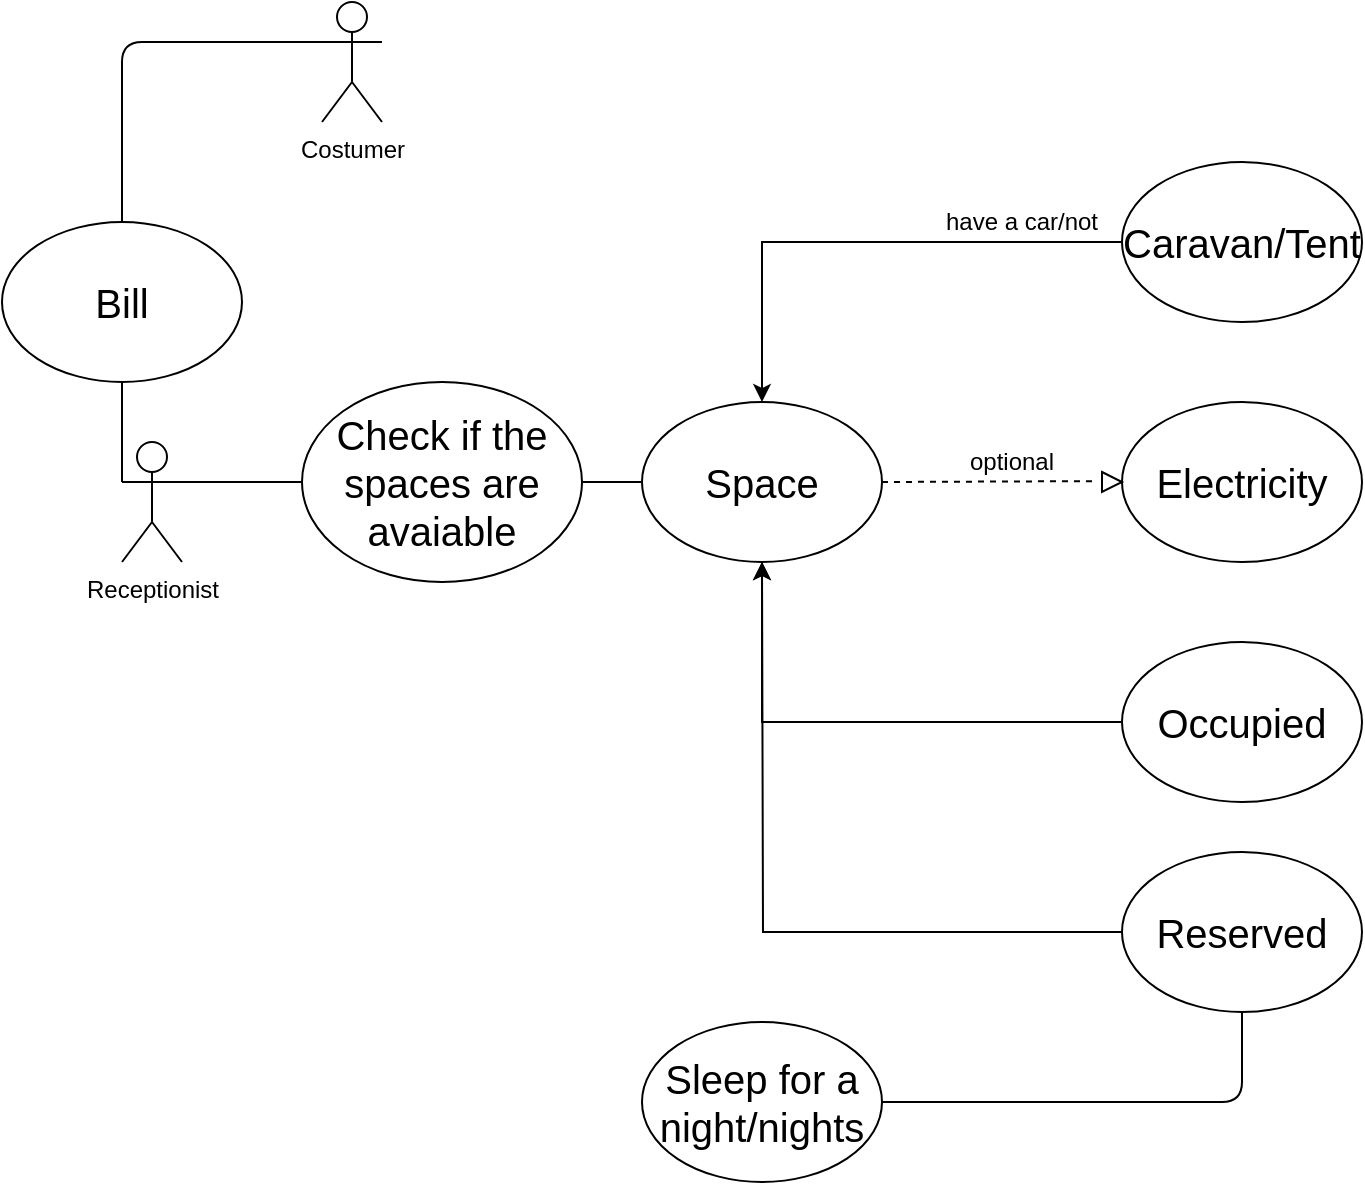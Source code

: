 <mxfile version="13.7.7" type="github">
  <diagram id="mafe23Yj3McOGW2DAxR-" name="Page-1">
    <mxGraphModel dx="942" dy="614" grid="1" gridSize="10" guides="1" tooltips="1" connect="1" arrows="1" fold="1" page="1" pageScale="1" pageWidth="827" pageHeight="1169" math="0" shadow="0">
      <root>
        <mxCell id="0" />
        <mxCell id="1" parent="0" />
        <mxCell id="kQBJ1OaCG2fp5BgfOdMg-2" value="Receptionist" style="shape=umlActor;verticalLabelPosition=bottom;verticalAlign=top;html=1;outlineConnect=0;" parent="1" vertex="1">
          <mxGeometry x="120" y="340" width="30" height="60" as="geometry" />
        </mxCell>
        <mxCell id="kQBJ1OaCG2fp5BgfOdMg-4" value="Costumer" style="shape=umlActor;verticalLabelPosition=bottom;verticalAlign=top;html=1;outlineConnect=0;" parent="1" vertex="1">
          <mxGeometry x="220" y="120" width="30" height="60" as="geometry" />
        </mxCell>
        <mxCell id="kQBJ1OaCG2fp5BgfOdMg-8" value="&lt;font style=&quot;font-size: 20px&quot;&gt;Electricity&lt;/font&gt;" style="ellipse;whiteSpace=wrap;html=1;" parent="1" vertex="1">
          <mxGeometry x="620" y="320" width="120" height="80" as="geometry" />
        </mxCell>
        <mxCell id="kQBJ1OaCG2fp5BgfOdMg-11" value="have a car/not" style="text;html=1;strokeColor=none;fillColor=none;align=center;verticalAlign=middle;whiteSpace=wrap;rounded=0;" parent="1" vertex="1">
          <mxGeometry x="520" y="220" width="100" height="20" as="geometry" />
        </mxCell>
        <mxCell id="kQBJ1OaCG2fp5BgfOdMg-14" value="Space" style="ellipse;whiteSpace=wrap;html=1;fontSize=20;" parent="1" vertex="1">
          <mxGeometry x="380" y="320" width="120" height="80" as="geometry" />
        </mxCell>
        <mxCell id="kQBJ1OaCG2fp5BgfOdMg-37" value="Check if the spaces are avaiable" style="ellipse;whiteSpace=wrap;html=1;fontSize=20;" parent="1" vertex="1">
          <mxGeometry x="210" y="310" width="140" height="100" as="geometry" />
        </mxCell>
        <mxCell id="kQBJ1OaCG2fp5BgfOdMg-38" value="" style="endArrow=none;html=1;fontSize=20;exitX=1;exitY=0.5;exitDx=0;exitDy=0;entryX=0;entryY=0.5;entryDx=0;entryDy=0;" parent="1" source="kQBJ1OaCG2fp5BgfOdMg-37" target="kQBJ1OaCG2fp5BgfOdMg-14" edge="1">
          <mxGeometry width="50" height="50" relative="1" as="geometry">
            <mxPoint x="390" y="490" as="sourcePoint" />
            <mxPoint x="440" y="440" as="targetPoint" />
          </mxGeometry>
        </mxCell>
        <mxCell id="kQBJ1OaCG2fp5BgfOdMg-39" value="" style="endArrow=none;html=1;fontSize=20;exitX=0;exitY=0.5;exitDx=0;exitDy=0;entryX=1;entryY=0.333;entryDx=0;entryDy=0;entryPerimeter=0;" parent="1" source="kQBJ1OaCG2fp5BgfOdMg-37" target="kQBJ1OaCG2fp5BgfOdMg-2" edge="1">
          <mxGeometry width="50" height="50" relative="1" as="geometry">
            <mxPoint x="180" y="390" as="sourcePoint" />
            <mxPoint x="230" y="340" as="targetPoint" />
          </mxGeometry>
        </mxCell>
        <mxCell id="oQ_AF5U_2fdVhPuEp95X-6" style="edgeStyle=orthogonalEdgeStyle;rounded=0;orthogonalLoop=1;jettySize=auto;html=1;entryX=0.5;entryY=1;entryDx=0;entryDy=0;" edge="1" parent="1" source="oQ_AF5U_2fdVhPuEp95X-2" target="kQBJ1OaCG2fp5BgfOdMg-14">
          <mxGeometry relative="1" as="geometry">
            <mxPoint x="500" y="580" as="targetPoint" />
            <Array as="points">
              <mxPoint x="440" y="480" />
            </Array>
          </mxGeometry>
        </mxCell>
        <mxCell id="oQ_AF5U_2fdVhPuEp95X-2" value="&lt;font style=&quot;font-size: 20px&quot;&gt;Occupied&lt;/font&gt;" style="ellipse;whiteSpace=wrap;html=1;" vertex="1" parent="1">
          <mxGeometry x="620" y="440" width="120" height="80" as="geometry" />
        </mxCell>
        <mxCell id="oQ_AF5U_2fdVhPuEp95X-17" style="edgeStyle=orthogonalEdgeStyle;rounded=0;orthogonalLoop=1;jettySize=auto;html=1;" edge="1" parent="1" source="oQ_AF5U_2fdVhPuEp95X-3">
          <mxGeometry relative="1" as="geometry">
            <mxPoint x="440" y="400" as="targetPoint" />
          </mxGeometry>
        </mxCell>
        <mxCell id="oQ_AF5U_2fdVhPuEp95X-3" value="&lt;font style=&quot;font-size: 20px&quot;&gt;Reserved&lt;/font&gt;" style="ellipse;whiteSpace=wrap;html=1;" vertex="1" parent="1">
          <mxGeometry x="620" y="545" width="120" height="80" as="geometry" />
        </mxCell>
        <mxCell id="oQ_AF5U_2fdVhPuEp95X-4" value="optional" style="text;html=1;strokeColor=none;fillColor=none;align=center;verticalAlign=middle;whiteSpace=wrap;rounded=0;" vertex="1" parent="1">
          <mxGeometry x="520" y="340" width="90" height="20" as="geometry" />
        </mxCell>
        <mxCell id="oQ_AF5U_2fdVhPuEp95X-7" value="&lt;font style=&quot;font-size: 20px&quot;&gt;Sleep for a night/nights&lt;/font&gt;" style="ellipse;whiteSpace=wrap;html=1;" vertex="1" parent="1">
          <mxGeometry x="380" y="630" width="120" height="80" as="geometry" />
        </mxCell>
        <mxCell id="oQ_AF5U_2fdVhPuEp95X-9" value="" style="endArrow=none;html=1;exitX=1;exitY=0.5;exitDx=0;exitDy=0;entryX=0.5;entryY=1;entryDx=0;entryDy=0;" edge="1" parent="1" source="oQ_AF5U_2fdVhPuEp95X-7" target="oQ_AF5U_2fdVhPuEp95X-3">
          <mxGeometry width="50" height="50" relative="1" as="geometry">
            <mxPoint x="680" y="720" as="sourcePoint" />
            <mxPoint x="680" y="680" as="targetPoint" />
            <Array as="points">
              <mxPoint x="680" y="670" />
            </Array>
          </mxGeometry>
        </mxCell>
        <mxCell id="oQ_AF5U_2fdVhPuEp95X-11" style="edgeStyle=orthogonalEdgeStyle;rounded=0;orthogonalLoop=1;jettySize=auto;html=1;entryX=0.5;entryY=0;entryDx=0;entryDy=0;" edge="1" parent="1" source="oQ_AF5U_2fdVhPuEp95X-10" target="kQBJ1OaCG2fp5BgfOdMg-14">
          <mxGeometry relative="1" as="geometry">
            <Array as="points">
              <mxPoint x="440" y="240" />
            </Array>
          </mxGeometry>
        </mxCell>
        <mxCell id="oQ_AF5U_2fdVhPuEp95X-10" value="&lt;font style=&quot;font-size: 20px&quot;&gt;Caravan/Tent&lt;/font&gt;" style="ellipse;whiteSpace=wrap;html=1;" vertex="1" parent="1">
          <mxGeometry x="620" y="200" width="120" height="80" as="geometry" />
        </mxCell>
        <mxCell id="oQ_AF5U_2fdVhPuEp95X-13" value="" style="endArrow=none;dashed=1;html=1;exitX=1;exitY=0.5;exitDx=0;exitDy=0;entryX=-0.2;entryY=0.456;entryDx=0;entryDy=0;entryPerimeter=0;" edge="1" parent="1" source="kQBJ1OaCG2fp5BgfOdMg-14" target="oQ_AF5U_2fdVhPuEp95X-14">
          <mxGeometry width="50" height="50" relative="1" as="geometry">
            <mxPoint x="570" y="410" as="sourcePoint" />
            <mxPoint x="600" y="360" as="targetPoint" />
          </mxGeometry>
        </mxCell>
        <mxCell id="oQ_AF5U_2fdVhPuEp95X-14" value="" style="triangle;whiteSpace=wrap;html=1;" vertex="1" parent="1">
          <mxGeometry x="610" y="355" width="10" height="10" as="geometry" />
        </mxCell>
        <mxCell id="oQ_AF5U_2fdVhPuEp95X-18" value="&lt;font style=&quot;font-size: 20px&quot;&gt;Bill&lt;/font&gt;" style="ellipse;whiteSpace=wrap;html=1;" vertex="1" parent="1">
          <mxGeometry x="60" y="230" width="120" height="80" as="geometry" />
        </mxCell>
        <mxCell id="oQ_AF5U_2fdVhPuEp95X-21" value="" style="endArrow=none;html=1;exitX=0.5;exitY=1;exitDx=0;exitDy=0;" edge="1" parent="1" source="oQ_AF5U_2fdVhPuEp95X-18">
          <mxGeometry width="50" height="50" relative="1" as="geometry">
            <mxPoint x="70" y="410" as="sourcePoint" />
            <mxPoint x="120" y="360" as="targetPoint" />
          </mxGeometry>
        </mxCell>
        <mxCell id="oQ_AF5U_2fdVhPuEp95X-22" value="" style="endArrow=none;html=1;exitX=0.5;exitY=0;exitDx=0;exitDy=0;entryX=0;entryY=0.333;entryDx=0;entryDy=0;entryPerimeter=0;" edge="1" parent="1" source="oQ_AF5U_2fdVhPuEp95X-18" target="kQBJ1OaCG2fp5BgfOdMg-4">
          <mxGeometry width="50" height="50" relative="1" as="geometry">
            <mxPoint x="70" y="190" as="sourcePoint" />
            <mxPoint x="120" y="140" as="targetPoint" />
            <Array as="points">
              <mxPoint x="120" y="140" />
            </Array>
          </mxGeometry>
        </mxCell>
      </root>
    </mxGraphModel>
  </diagram>
</mxfile>
